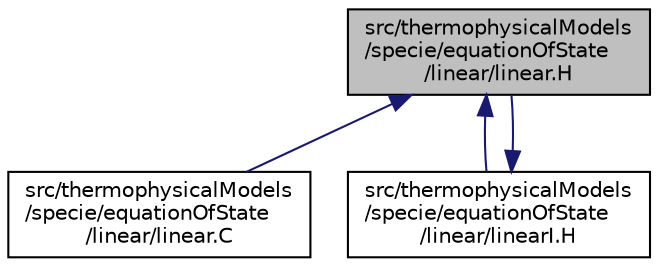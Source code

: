 digraph "src/thermophysicalModels/specie/equationOfState/linear/linear.H"
{
  bgcolor="transparent";
  edge [fontname="Helvetica",fontsize="10",labelfontname="Helvetica",labelfontsize="10"];
  node [fontname="Helvetica",fontsize="10",shape=record];
  Node50 [label="src/thermophysicalModels\l/specie/equationOfState\l/linear/linear.H",height=0.2,width=0.4,color="black", fillcolor="grey75", style="filled", fontcolor="black"];
  Node50 -> Node51 [dir="back",color="midnightblue",fontsize="10",style="solid",fontname="Helvetica"];
  Node51 [label="src/thermophysicalModels\l/specie/equationOfState\l/linear/linear.C",height=0.2,width=0.4,color="black",URL="$a41705.html"];
  Node50 -> Node52 [dir="back",color="midnightblue",fontsize="10",style="solid",fontname="Helvetica"];
  Node52 [label="src/thermophysicalModels\l/specie/equationOfState\l/linear/linearI.H",height=0.2,width=0.4,color="black",URL="$a16889.html"];
  Node52 -> Node50 [dir="back",color="midnightblue",fontsize="10",style="solid",fontname="Helvetica"];
}
